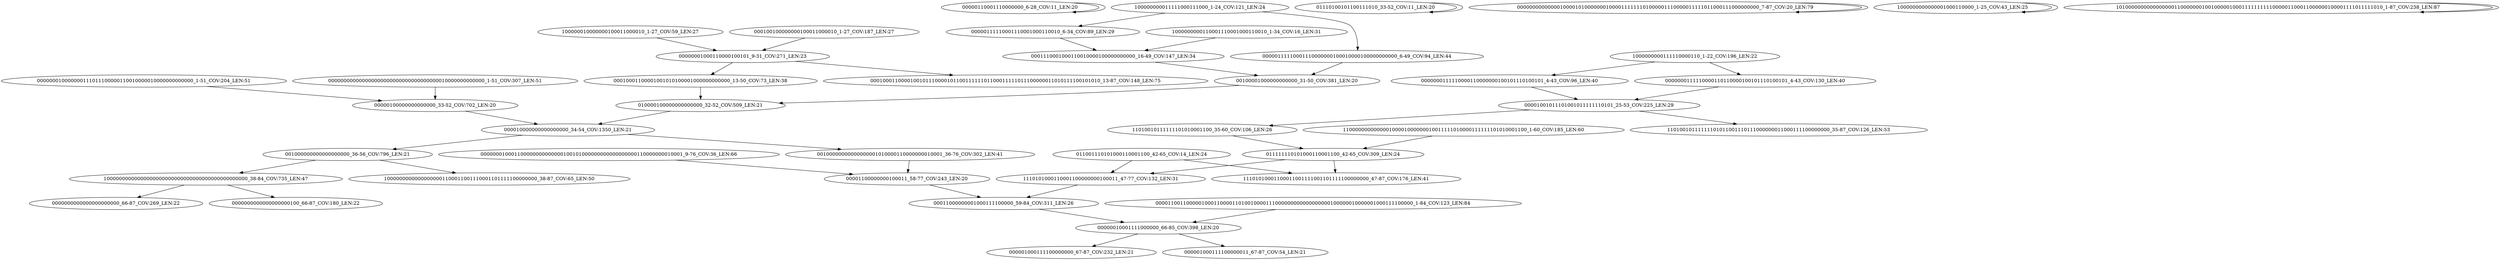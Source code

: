 digraph G {
    "00000110001110000000_6-28_COV:11_LEN:20" -> "00000110001110000000_6-28_COV:11_LEN:20";
    "000000010000000111011100000110010000010000000000000_1-51_COV:204_LEN:51" -> "00000100000000000000_33-52_COV:702_LEN:20";
    "00010001100001001010100001000000000000_13-50_COV:73_LEN:38" -> "010000100000000000000_32-52_COV:509_LEN:21";
    "00000111110001110001000110010_6-34_COV:89_LEN:29" -> "0001110001000110010000100000000000_16-49_COV:147_LEN:34";
    "00000001000110000100101_9-31_COV:271_LEN:23" -> "00010001100001001010100001000000000000_13-50_COV:73_LEN:38";
    "00000001000110000100101_9-31_COV:271_LEN:23" -> "000100011000010010111000010110011111101100011111011100000011010111100101010_13-87_COV:148_LEN:75";
    "0000000111110000110000000100101110100101_4-43_COV:96_LEN:40" -> "00001001011101001011111110101_25-53_COV:225_LEN:29";
    "00011000000001000111100000_59-84_COV:311_LEN:26" -> "00000010001111000000_66-85_COV:398_LEN:20";
    "000000010001100000000000000100101000000000000000000110000000010001_9-76_COV:36_LEN:66" -> "00001100000000100011_58-77_COV:243_LEN:20";
    "00001001011101001011111110101_25-53_COV:225_LEN:29" -> "11010010111111101011001110111000000011000111100000000_35-87_COV:126_LEN:53";
    "00001001011101001011111110101_25-53_COV:225_LEN:29" -> "11010010111111101010001100_35-60_COV:106_LEN:26";
    "011001110101000110001100_42-65_COV:14_LEN:24" -> "1110101000110001100000000100011_47-77_COV:132_LEN:31";
    "011001110101000110001100_42-65_COV:14_LEN:24" -> "11101010001100011001111001101111100000000_47-87_COV:176_LEN:41";
    "000011001100000100011000011010010000111000000000000000000100000010000001000111100000_1-84_COV:123_LEN:84" -> "00000010001111000000_66-85_COV:398_LEN:20";
    "01110100101100111010_33-52_COV:11_LEN:20" -> "01110100101100111010_33-52_COV:11_LEN:20";
    "10000000000000000000000000000000000000000000000_38-84_COV:735_LEN:47" -> "0000000000000000000000_66-87_COV:269_LEN:22";
    "10000000000000000000000000000000000000000000000_38-84_COV:735_LEN:47" -> "0000000000000000000100_66-87_COV:180_LEN:22";
    "1000000000110001110001000110010_1-34_COV:16_LEN:31" -> "0001110001000110010000100000000000_16-49_COV:147_LEN:34";
    "1000000000111110000110_1-22_COV:196_LEN:22" -> "0000000111110000110000000100101110100101_4-43_COV:96_LEN:40";
    "1000000000111110000110_1-22_COV:196_LEN:22" -> "0000000111110000110110000100101110100101_4-43_COV:130_LEN:40";
    "0000000000000010000101000000010000111111101000001110000011111011000111000000000_7-87_COV:20_LEN:79" -> "0000000000000010000101000000010000111111101000001110000011111011000111000000000_7-87_COV:20_LEN:79";
    "00001100000000100011_58-77_COV:243_LEN:20" -> "00011000000001000111100000_59-84_COV:311_LEN:26";
    "00000111110001110000000100010000100000000000_6-49_COV:94_LEN:44" -> "00100001000000000000_31-50_COV:381_LEN:20";
    "1000000000000001000110000_1-25_COV:43_LEN:25" -> "1000000000000001000110000_1-25_COV:43_LEN:25";
    "0000000111110000110110000100101110100101_4-43_COV:130_LEN:40" -> "00001001011101001011111110101_25-53_COV:225_LEN:29";
    "000000000000000000000000000000000000010000000000000_1-51_COV:307_LEN:51" -> "00000100000000000000_33-52_COV:702_LEN:20";
    "100000000011111000111000_1-24_COV:121_LEN:24" -> "00000111110001110001000110010_6-34_COV:89_LEN:29";
    "100000000011111000111000_1-24_COV:121_LEN:24" -> "00000111110001110000000100010000100000000000_6-49_COV:94_LEN:44";
    "1110101000110001100000000100011_47-77_COV:132_LEN:31" -> "00011000000001000111100000_59-84_COV:311_LEN:26";
    "11010010111111101010001100_35-60_COV:106_LEN:26" -> "011111110101000110001100_42-65_COV:309_LEN:24";
    "00000100000000000000_33-52_COV:702_LEN:20" -> "000010000000000000000_34-54_COV:1350_LEN:21";
    "001000000000000000000_36-56_COV:796_LEN:21" -> "10000000000000000000000000000000000000000000000_38-84_COV:735_LEN:47";
    "001000000000000000000_36-56_COV:796_LEN:21" -> "10000000000000000001100011001110001101111100000000_38-87_COV:65_LEN:50";
    "0001110001000110010000100000000000_16-49_COV:147_LEN:34" -> "00100001000000000000_31-50_COV:381_LEN:20";
    "110000000000000100001000000010011111010000111111101010001100_1-60_COV:185_LEN:60" -> "011111110101000110001100_42-65_COV:309_LEN:24";
    "00100001000000000000_31-50_COV:381_LEN:20" -> "010000100000000000000_32-52_COV:509_LEN:21";
    "100000010000000100011000010_1-27_COV:59_LEN:27" -> "00000001000110000100101_9-31_COV:271_LEN:23";
    "00000010001111000000_66-85_COV:398_LEN:20" -> "000001000111100000000_67-87_COV:232_LEN:21";
    "00000010001111000000_66-85_COV:398_LEN:20" -> "000001000111100000011_67-87_COV:54_LEN:21";
    "010000100000000000000_32-52_COV:509_LEN:21" -> "000010000000000000000_34-54_COV:1350_LEN:21";
    "101000000000000000011000000010010000010001111111111000001100011000000100001111011111010_1-87_COV:238_LEN:87" -> "101000000000000000011000000010010000010001111111111000001100011000000100001111011111010_1-87_COV:238_LEN:87";
    "00100000000000000001010000110000000010001_36-76_COV:302_LEN:41" -> "00001100000000100011_58-77_COV:243_LEN:20";
    "000100100000000100011000010_1-27_COV:187_LEN:27" -> "00000001000110000100101_9-31_COV:271_LEN:23";
    "000010000000000000000_34-54_COV:1350_LEN:21" -> "001000000000000000000_36-56_COV:796_LEN:21";
    "000010000000000000000_34-54_COV:1350_LEN:21" -> "00100000000000000001010000110000000010001_36-76_COV:302_LEN:41";
    "011111110101000110001100_42-65_COV:309_LEN:24" -> "1110101000110001100000000100011_47-77_COV:132_LEN:31";
    "011111110101000110001100_42-65_COV:309_LEN:24" -> "11101010001100011001111001101111100000000_47-87_COV:176_LEN:41";
}
